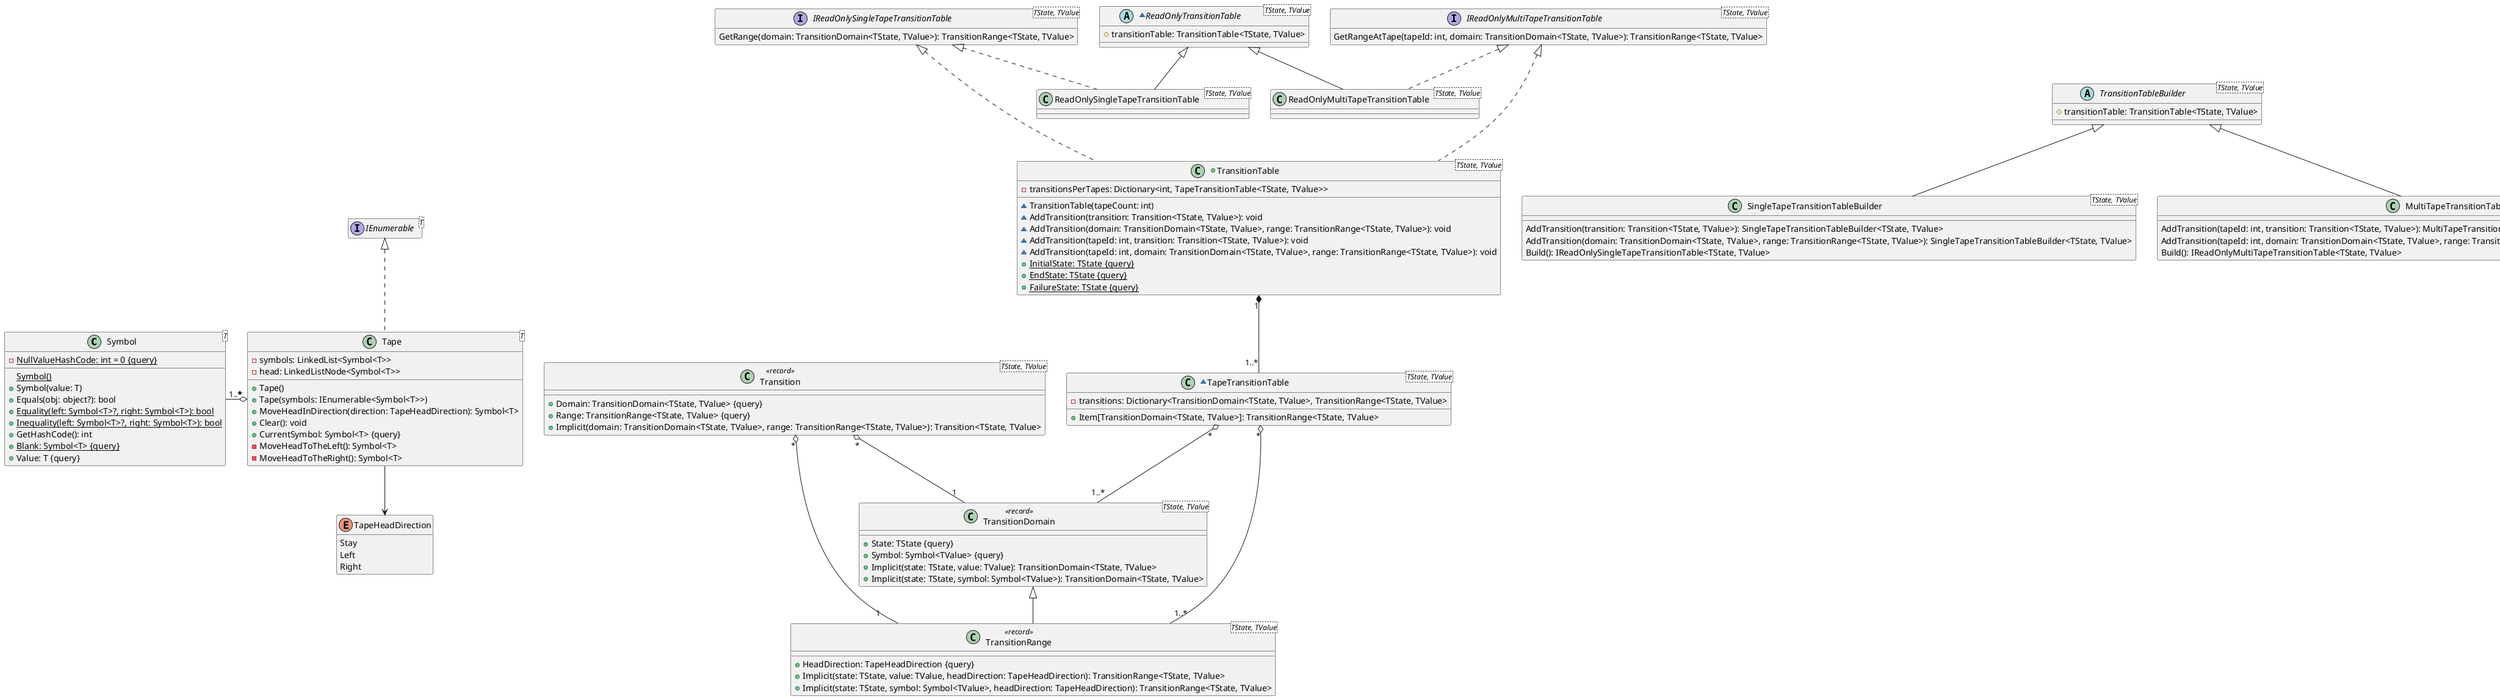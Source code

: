 @startuml classes

hide interface empty members
hide enum empty members

class "Symbol<T>" as Symbol {
    -{static} NullValueHashCode: int = 0 {query}    
    {static} Symbol()
    +Symbol(value: T)
    +Equals(obj: object?): bool
    +{static} Equality(left: Symbol<T>?, right: Symbol<T>): bool
    +{static} Inequality(left: Symbol<T>?, right: Symbol<T>): bool
    +GetHashCode(): int
    +{method} {static} Blank: Symbol<T> {query}
    +{method} Value: T {query}
}

enum TapeHeadDirection {
    Stay
    Left
    Right
}

class "Tape<T>" as Tape {
    -symbols: LinkedList<Symbol<T>>
    -head: LinkedListNode<Symbol<T>>
    +Tape()
    +Tape(symbols: IEnumerable<Symbol<T>>)
    +MoveHeadInDirection(direction: TapeHeadDirection): Symbol<T>
    +Clear(): void
    +{method} CurrentSymbol: Symbol<T> {query}
    -MoveHeadToTheLeft(): Symbol<T>
    -MoveHeadToTheRight(): Symbol<T>
}

Tape "*" o-left- "1..*" Symbol
interface "IEnumerable<T>" as IEnumerable
IEnumerable <|.. Tape
Tape --> TapeHeadDirection


class "TransitionDomain<TState, TValue>" as TransitionDomain << record >> {
    +{method} State: TState {query}
    +{method} Symbol: Symbol<TValue> {query}
    +Implicit(state: TState, value: TValue): TransitionDomain<TState, TValue>
    +Implicit(state: TState, symbol: Symbol<TValue>): TransitionDomain<TState, TValue>
}

class "TransitionRange<TState, TValue>" as TransitionRange << record >> {
    +{method} HeadDirection: TapeHeadDirection {query}
    +Implicit(state: TState, value: TValue, headDirection: TapeHeadDirection): TransitionRange<TState, TValue>
    +Implicit(state: TState, symbol: Symbol<TValue>, headDirection: TapeHeadDirection): TransitionRange<TState, TValue>
}

class "Transition<TState, TValue>" as Transition << record >> {
    +{method} Domain: TransitionDomain<TState, TValue> {query}
    +{method} Range: TransitionRange<TState, TValue> {query}
    +Implicit(domain: TransitionDomain<TState, TValue>, range: TransitionRange<TState, TValue>): Transition<TState, TValue>
}

interface "IReadOnlySingleTapeTransitionTable<TState, TValue>" as IReadOnlySingleTapeTransitionTable {
    GetRange(domain: TransitionDomain<TState, TValue>): TransitionRange<TState, TValue>
}

interface "IReadOnlyMultiTapeTransitionTable<TState, TValue>" as IReadOnlyMultiTapeTransitionTable {
    GetRangeAtTape(tapeId: int, domain: TransitionDomain<TState, TValue>): TransitionRange<TState, TValue>
}

~abstract class "ReadOnlyTransitionTable<TState, TValue>" as ReadOnlyTransitionTable {
    #transitionTable: TransitionTable<TState, TValue>
}

class "ReadOnlySingleTapeTransitionTable<TState, TValue>" as ReadOnlySingleTapeTransitionTable
class "ReadOnlyMultiTapeTransitionTable<TState, TValue>" as ReadOnlyMultiTapeTransitionTable

abstract class "TransitionTableBuilder<TState, TValue>" as TransitionTableBuilder {
    #transitionTable: TransitionTable<TState, TValue>
}

class "SingleTapeTransitionTableBuilder<TState, TValue>" as SingleTapeTransitionTableBuilder {
    AddTransition(transition: Transition<TState, TValue>): SingleTapeTransitionTableBuilder<TState, TValue>
    AddTransition(domain: TransitionDomain<TState, TValue>, range: TransitionRange<TState, TValue>): SingleTapeTransitionTableBuilder<TState, TValue>
    Build(): IReadOnlySingleTapeTransitionTable<TState, TValue>
}

class "MultiTapeTransitionTableBuilder<TState, TValue>" as MultiTapeTransitionTableBuilder {
    AddTransition(tapeId: int, transition: Transition<TState, TValue>): MultiTapeTransitionTableBuilder<TState, TValue>
    AddTransition(tapeId: int, domain: TransitionDomain<TState, TValue>, range: TransitionRange<TState, TValue>): MultiTapeTransitionTableBuilder<TState, TValue>
    Build(): IReadOnlyMultiTapeTransitionTable<TState, TValue>
}

+class "TransitionTable<TState, TValue>" as TransitionTable {
    -transitionsPerTapes: Dictionary<int, TapeTransitionTable<TState, TValue>>
    ~TransitionTable(tapeCount: int)
    ~AddTransition(transition: Transition<TState, TValue>): void
    ~AddTransition(domain: TransitionDomain<TState, TValue>, range: TransitionRange<TState, TValue>): void
    ~AddTransition(tapeId: int, transition: Transition<TState, TValue>): void
    ~AddTransition(tapeId: int, domain: TransitionDomain<TState, TValue>, range: TransitionRange<TState, TValue>): void
    +{method} {static} InitialState: TState {query}
    +{method} {static} EndState: TState {query}
    +{method} {static} FailureState: TState {query}
}

~class "TapeTransitionTable<TState, TValue>" as TapeTransitionTable {
    -transitions: Dictionary<TransitionDomain<TState, TValue>, TransitionRange<TState, TValue>
    +{method} Item[TransitionDomain<TState, TValue>]: TransitionRange<TState, TValue>
}

IReadOnlySingleTapeTransitionTable <|.down. TransitionTable
IReadOnlyMultiTapeTransitionTable <|.down. TransitionTable
TransitionTable -[hidden]up- ReadOnlySingleTapeTransitionTable
TransitionTable -[hidden]up- ReadOnlyMultiTapeTransitionTable
ReadOnlyTransitionTable <|-down- ReadOnlySingleTapeTransitionTable
ReadOnlyTransitionTable <|-down- ReadOnlyMultiTapeTransitionTable
IReadOnlySingleTapeTransitionTable <|.down. ReadOnlySingleTapeTransitionTable
IReadOnlyMultiTapeTransitionTable <|.down. ReadOnlyMultiTapeTransitionTable
TransitionTableBuilder <|-- SingleTapeTransitionTableBuilder
TransitionTableBuilder <|-- MultiTapeTransitionTableBuilder
TransitionDomain <|-- TransitionRange
Transition "*" o-- "1" TransitionDomain
Transition "*" o-- "1" TransitionRange
TransitionTable "1" *-- "1..*" TapeTransitionTable
TapeTransitionTable "*" o-- "1..*" TransitionDomain
TapeTransitionTable "*" o-- "1..*" TransitionRange

TransitionTable -[hidden]right- SingleTapeTransitionTableBuilder
Tape -[hidden]right- Transition

@enduml